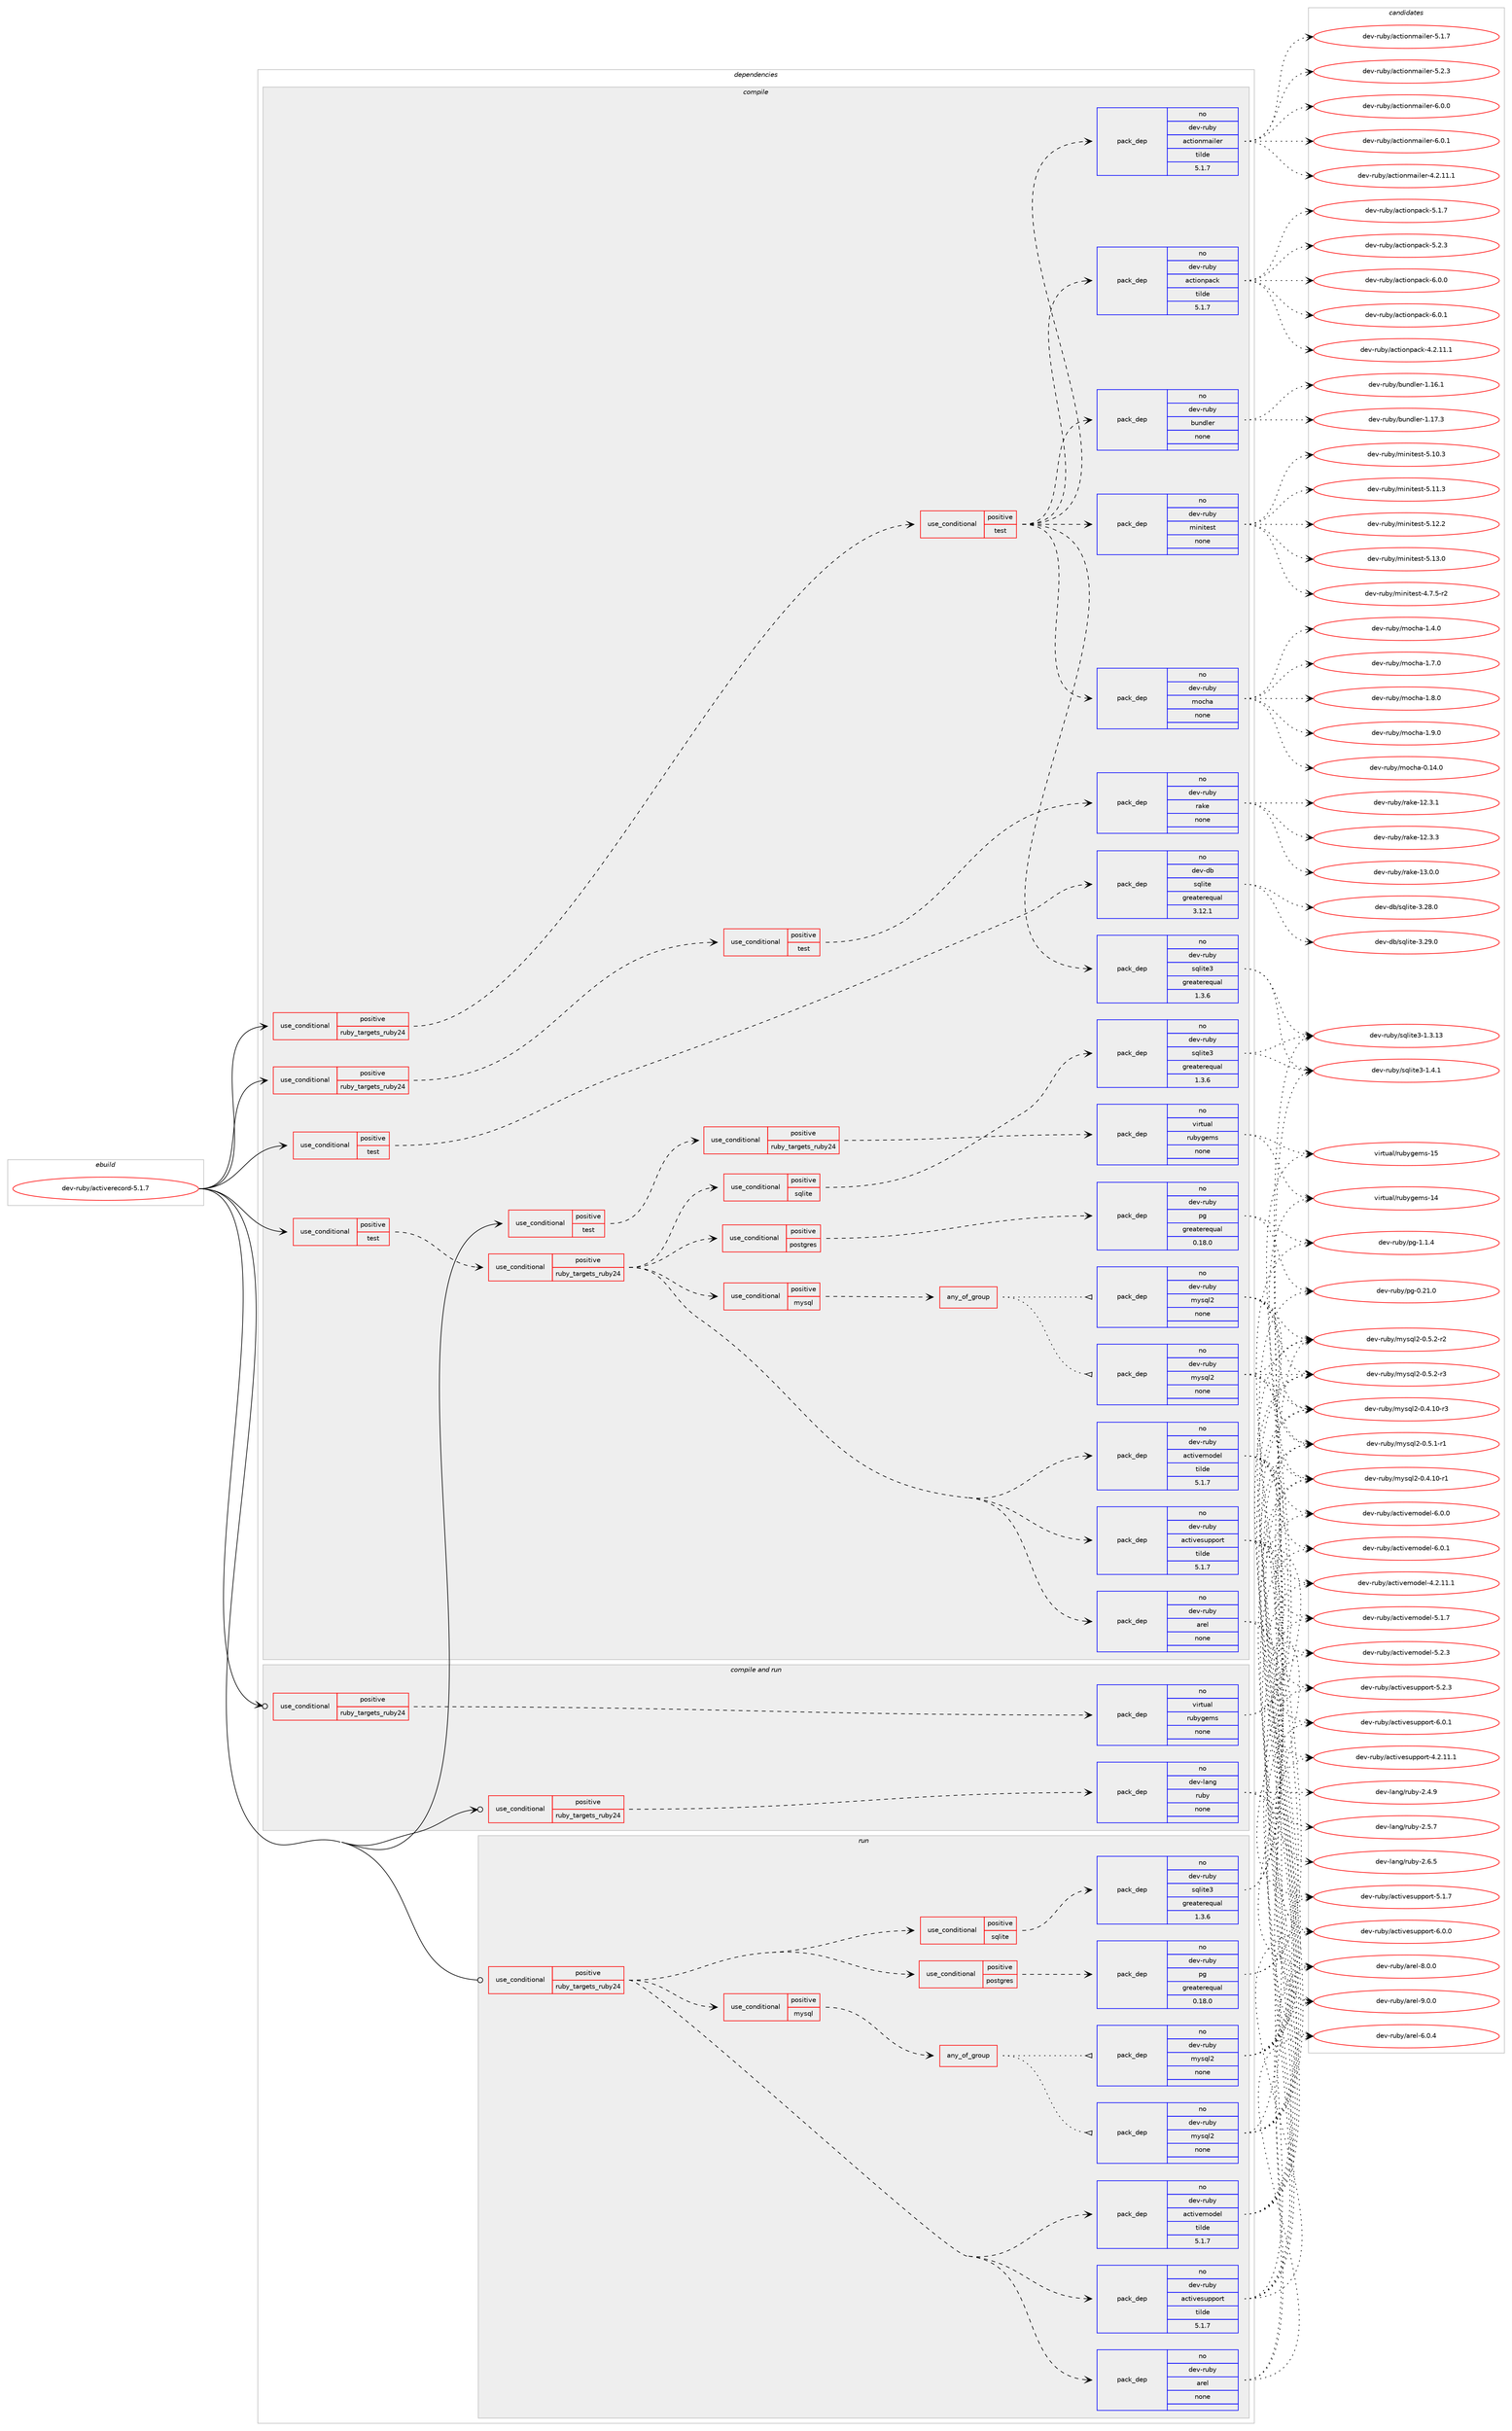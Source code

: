 digraph prolog {

# *************
# Graph options
# *************

newrank=true;
concentrate=true;
compound=true;
graph [rankdir=LR,fontname=Helvetica,fontsize=10,ranksep=1.5];#, ranksep=2.5, nodesep=0.2];
edge  [arrowhead=vee];
node  [fontname=Helvetica,fontsize=10];

# **********
# The ebuild
# **********

subgraph cluster_leftcol {
color=gray;
rank=same;
label=<<i>ebuild</i>>;
id [label="dev-ruby/activerecord-5.1.7", color=red, width=4, href="../dev-ruby/activerecord-5.1.7.svg"];
}

# ****************
# The dependencies
# ****************

subgraph cluster_midcol {
color=gray;
label=<<i>dependencies</i>>;
subgraph cluster_compile {
fillcolor="#eeeeee";
style=filled;
label=<<i>compile</i>>;
subgraph cond157322 {
dependency675249 [label=<<TABLE BORDER="0" CELLBORDER="1" CELLSPACING="0" CELLPADDING="4"><TR><TD ROWSPAN="3" CELLPADDING="10">use_conditional</TD></TR><TR><TD>positive</TD></TR><TR><TD>ruby_targets_ruby24</TD></TR></TABLE>>, shape=none, color=red];
subgraph cond157323 {
dependency675250 [label=<<TABLE BORDER="0" CELLBORDER="1" CELLSPACING="0" CELLPADDING="4"><TR><TD ROWSPAN="3" CELLPADDING="10">use_conditional</TD></TR><TR><TD>positive</TD></TR><TR><TD>test</TD></TR></TABLE>>, shape=none, color=red];
subgraph pack506007 {
dependency675251 [label=<<TABLE BORDER="0" CELLBORDER="1" CELLSPACING="0" CELLPADDING="4" WIDTH="220"><TR><TD ROWSPAN="6" CELLPADDING="30">pack_dep</TD></TR><TR><TD WIDTH="110">no</TD></TR><TR><TD>dev-ruby</TD></TR><TR><TD>bundler</TD></TR><TR><TD>none</TD></TR><TR><TD></TD></TR></TABLE>>, shape=none, color=blue];
}
dependency675250:e -> dependency675251:w [weight=20,style="dashed",arrowhead="vee"];
subgraph pack506008 {
dependency675252 [label=<<TABLE BORDER="0" CELLBORDER="1" CELLSPACING="0" CELLPADDING="4" WIDTH="220"><TR><TD ROWSPAN="6" CELLPADDING="30">pack_dep</TD></TR><TR><TD WIDTH="110">no</TD></TR><TR><TD>dev-ruby</TD></TR><TR><TD>actionpack</TD></TR><TR><TD>tilde</TD></TR><TR><TD>5.1.7</TD></TR></TABLE>>, shape=none, color=blue];
}
dependency675250:e -> dependency675252:w [weight=20,style="dashed",arrowhead="vee"];
subgraph pack506009 {
dependency675253 [label=<<TABLE BORDER="0" CELLBORDER="1" CELLSPACING="0" CELLPADDING="4" WIDTH="220"><TR><TD ROWSPAN="6" CELLPADDING="30">pack_dep</TD></TR><TR><TD WIDTH="110">no</TD></TR><TR><TD>dev-ruby</TD></TR><TR><TD>actionmailer</TD></TR><TR><TD>tilde</TD></TR><TR><TD>5.1.7</TD></TR></TABLE>>, shape=none, color=blue];
}
dependency675250:e -> dependency675253:w [weight=20,style="dashed",arrowhead="vee"];
subgraph pack506010 {
dependency675254 [label=<<TABLE BORDER="0" CELLBORDER="1" CELLSPACING="0" CELLPADDING="4" WIDTH="220"><TR><TD ROWSPAN="6" CELLPADDING="30">pack_dep</TD></TR><TR><TD WIDTH="110">no</TD></TR><TR><TD>dev-ruby</TD></TR><TR><TD>sqlite3</TD></TR><TR><TD>greaterequal</TD></TR><TR><TD>1.3.6</TD></TR></TABLE>>, shape=none, color=blue];
}
dependency675250:e -> dependency675254:w [weight=20,style="dashed",arrowhead="vee"];
subgraph pack506011 {
dependency675255 [label=<<TABLE BORDER="0" CELLBORDER="1" CELLSPACING="0" CELLPADDING="4" WIDTH="220"><TR><TD ROWSPAN="6" CELLPADDING="30">pack_dep</TD></TR><TR><TD WIDTH="110">no</TD></TR><TR><TD>dev-ruby</TD></TR><TR><TD>mocha</TD></TR><TR><TD>none</TD></TR><TR><TD></TD></TR></TABLE>>, shape=none, color=blue];
}
dependency675250:e -> dependency675255:w [weight=20,style="dashed",arrowhead="vee"];
subgraph pack506012 {
dependency675256 [label=<<TABLE BORDER="0" CELLBORDER="1" CELLSPACING="0" CELLPADDING="4" WIDTH="220"><TR><TD ROWSPAN="6" CELLPADDING="30">pack_dep</TD></TR><TR><TD WIDTH="110">no</TD></TR><TR><TD>dev-ruby</TD></TR><TR><TD>minitest</TD></TR><TR><TD>none</TD></TR><TR><TD></TD></TR></TABLE>>, shape=none, color=blue];
}
dependency675250:e -> dependency675256:w [weight=20,style="dashed",arrowhead="vee"];
}
dependency675249:e -> dependency675250:w [weight=20,style="dashed",arrowhead="vee"];
}
id:e -> dependency675249:w [weight=20,style="solid",arrowhead="vee"];
subgraph cond157324 {
dependency675257 [label=<<TABLE BORDER="0" CELLBORDER="1" CELLSPACING="0" CELLPADDING="4"><TR><TD ROWSPAN="3" CELLPADDING="10">use_conditional</TD></TR><TR><TD>positive</TD></TR><TR><TD>ruby_targets_ruby24</TD></TR></TABLE>>, shape=none, color=red];
subgraph cond157325 {
dependency675258 [label=<<TABLE BORDER="0" CELLBORDER="1" CELLSPACING="0" CELLPADDING="4"><TR><TD ROWSPAN="3" CELLPADDING="10">use_conditional</TD></TR><TR><TD>positive</TD></TR><TR><TD>test</TD></TR></TABLE>>, shape=none, color=red];
subgraph pack506013 {
dependency675259 [label=<<TABLE BORDER="0" CELLBORDER="1" CELLSPACING="0" CELLPADDING="4" WIDTH="220"><TR><TD ROWSPAN="6" CELLPADDING="30">pack_dep</TD></TR><TR><TD WIDTH="110">no</TD></TR><TR><TD>dev-ruby</TD></TR><TR><TD>rake</TD></TR><TR><TD>none</TD></TR><TR><TD></TD></TR></TABLE>>, shape=none, color=blue];
}
dependency675258:e -> dependency675259:w [weight=20,style="dashed",arrowhead="vee"];
}
dependency675257:e -> dependency675258:w [weight=20,style="dashed",arrowhead="vee"];
}
id:e -> dependency675257:w [weight=20,style="solid",arrowhead="vee"];
subgraph cond157326 {
dependency675260 [label=<<TABLE BORDER="0" CELLBORDER="1" CELLSPACING="0" CELLPADDING="4"><TR><TD ROWSPAN="3" CELLPADDING="10">use_conditional</TD></TR><TR><TD>positive</TD></TR><TR><TD>test</TD></TR></TABLE>>, shape=none, color=red];
subgraph cond157327 {
dependency675261 [label=<<TABLE BORDER="0" CELLBORDER="1" CELLSPACING="0" CELLPADDING="4"><TR><TD ROWSPAN="3" CELLPADDING="10">use_conditional</TD></TR><TR><TD>positive</TD></TR><TR><TD>ruby_targets_ruby24</TD></TR></TABLE>>, shape=none, color=red];
subgraph pack506014 {
dependency675262 [label=<<TABLE BORDER="0" CELLBORDER="1" CELLSPACING="0" CELLPADDING="4" WIDTH="220"><TR><TD ROWSPAN="6" CELLPADDING="30">pack_dep</TD></TR><TR><TD WIDTH="110">no</TD></TR><TR><TD>dev-ruby</TD></TR><TR><TD>activesupport</TD></TR><TR><TD>tilde</TD></TR><TR><TD>5.1.7</TD></TR></TABLE>>, shape=none, color=blue];
}
dependency675261:e -> dependency675262:w [weight=20,style="dashed",arrowhead="vee"];
subgraph pack506015 {
dependency675263 [label=<<TABLE BORDER="0" CELLBORDER="1" CELLSPACING="0" CELLPADDING="4" WIDTH="220"><TR><TD ROWSPAN="6" CELLPADDING="30">pack_dep</TD></TR><TR><TD WIDTH="110">no</TD></TR><TR><TD>dev-ruby</TD></TR><TR><TD>activemodel</TD></TR><TR><TD>tilde</TD></TR><TR><TD>5.1.7</TD></TR></TABLE>>, shape=none, color=blue];
}
dependency675261:e -> dependency675263:w [weight=20,style="dashed",arrowhead="vee"];
subgraph pack506016 {
dependency675264 [label=<<TABLE BORDER="0" CELLBORDER="1" CELLSPACING="0" CELLPADDING="4" WIDTH="220"><TR><TD ROWSPAN="6" CELLPADDING="30">pack_dep</TD></TR><TR><TD WIDTH="110">no</TD></TR><TR><TD>dev-ruby</TD></TR><TR><TD>arel</TD></TR><TR><TD>none</TD></TR><TR><TD></TD></TR></TABLE>>, shape=none, color=blue];
}
dependency675261:e -> dependency675264:w [weight=20,style="dashed",arrowhead="vee"];
subgraph cond157328 {
dependency675265 [label=<<TABLE BORDER="0" CELLBORDER="1" CELLSPACING="0" CELLPADDING="4"><TR><TD ROWSPAN="3" CELLPADDING="10">use_conditional</TD></TR><TR><TD>positive</TD></TR><TR><TD>sqlite</TD></TR></TABLE>>, shape=none, color=red];
subgraph pack506017 {
dependency675266 [label=<<TABLE BORDER="0" CELLBORDER="1" CELLSPACING="0" CELLPADDING="4" WIDTH="220"><TR><TD ROWSPAN="6" CELLPADDING="30">pack_dep</TD></TR><TR><TD WIDTH="110">no</TD></TR><TR><TD>dev-ruby</TD></TR><TR><TD>sqlite3</TD></TR><TR><TD>greaterequal</TD></TR><TR><TD>1.3.6</TD></TR></TABLE>>, shape=none, color=blue];
}
dependency675265:e -> dependency675266:w [weight=20,style="dashed",arrowhead="vee"];
}
dependency675261:e -> dependency675265:w [weight=20,style="dashed",arrowhead="vee"];
subgraph cond157329 {
dependency675267 [label=<<TABLE BORDER="0" CELLBORDER="1" CELLSPACING="0" CELLPADDING="4"><TR><TD ROWSPAN="3" CELLPADDING="10">use_conditional</TD></TR><TR><TD>positive</TD></TR><TR><TD>mysql</TD></TR></TABLE>>, shape=none, color=red];
subgraph any11542 {
dependency675268 [label=<<TABLE BORDER="0" CELLBORDER="1" CELLSPACING="0" CELLPADDING="4"><TR><TD CELLPADDING="10">any_of_group</TD></TR></TABLE>>, shape=none, color=red];subgraph pack506018 {
dependency675269 [label=<<TABLE BORDER="0" CELLBORDER="1" CELLSPACING="0" CELLPADDING="4" WIDTH="220"><TR><TD ROWSPAN="6" CELLPADDING="30">pack_dep</TD></TR><TR><TD WIDTH="110">no</TD></TR><TR><TD>dev-ruby</TD></TR><TR><TD>mysql2</TD></TR><TR><TD>none</TD></TR><TR><TD></TD></TR></TABLE>>, shape=none, color=blue];
}
dependency675268:e -> dependency675269:w [weight=20,style="dotted",arrowhead="oinv"];
subgraph pack506019 {
dependency675270 [label=<<TABLE BORDER="0" CELLBORDER="1" CELLSPACING="0" CELLPADDING="4" WIDTH="220"><TR><TD ROWSPAN="6" CELLPADDING="30">pack_dep</TD></TR><TR><TD WIDTH="110">no</TD></TR><TR><TD>dev-ruby</TD></TR><TR><TD>mysql2</TD></TR><TR><TD>none</TD></TR><TR><TD></TD></TR></TABLE>>, shape=none, color=blue];
}
dependency675268:e -> dependency675270:w [weight=20,style="dotted",arrowhead="oinv"];
}
dependency675267:e -> dependency675268:w [weight=20,style="dashed",arrowhead="vee"];
}
dependency675261:e -> dependency675267:w [weight=20,style="dashed",arrowhead="vee"];
subgraph cond157330 {
dependency675271 [label=<<TABLE BORDER="0" CELLBORDER="1" CELLSPACING="0" CELLPADDING="4"><TR><TD ROWSPAN="3" CELLPADDING="10">use_conditional</TD></TR><TR><TD>positive</TD></TR><TR><TD>postgres</TD></TR></TABLE>>, shape=none, color=red];
subgraph pack506020 {
dependency675272 [label=<<TABLE BORDER="0" CELLBORDER="1" CELLSPACING="0" CELLPADDING="4" WIDTH="220"><TR><TD ROWSPAN="6" CELLPADDING="30">pack_dep</TD></TR><TR><TD WIDTH="110">no</TD></TR><TR><TD>dev-ruby</TD></TR><TR><TD>pg</TD></TR><TR><TD>greaterequal</TD></TR><TR><TD>0.18.0</TD></TR></TABLE>>, shape=none, color=blue];
}
dependency675271:e -> dependency675272:w [weight=20,style="dashed",arrowhead="vee"];
}
dependency675261:e -> dependency675271:w [weight=20,style="dashed",arrowhead="vee"];
}
dependency675260:e -> dependency675261:w [weight=20,style="dashed",arrowhead="vee"];
}
id:e -> dependency675260:w [weight=20,style="solid",arrowhead="vee"];
subgraph cond157331 {
dependency675273 [label=<<TABLE BORDER="0" CELLBORDER="1" CELLSPACING="0" CELLPADDING="4"><TR><TD ROWSPAN="3" CELLPADDING="10">use_conditional</TD></TR><TR><TD>positive</TD></TR><TR><TD>test</TD></TR></TABLE>>, shape=none, color=red];
subgraph cond157332 {
dependency675274 [label=<<TABLE BORDER="0" CELLBORDER="1" CELLSPACING="0" CELLPADDING="4"><TR><TD ROWSPAN="3" CELLPADDING="10">use_conditional</TD></TR><TR><TD>positive</TD></TR><TR><TD>ruby_targets_ruby24</TD></TR></TABLE>>, shape=none, color=red];
subgraph pack506021 {
dependency675275 [label=<<TABLE BORDER="0" CELLBORDER="1" CELLSPACING="0" CELLPADDING="4" WIDTH="220"><TR><TD ROWSPAN="6" CELLPADDING="30">pack_dep</TD></TR><TR><TD WIDTH="110">no</TD></TR><TR><TD>virtual</TD></TR><TR><TD>rubygems</TD></TR><TR><TD>none</TD></TR><TR><TD></TD></TR></TABLE>>, shape=none, color=blue];
}
dependency675274:e -> dependency675275:w [weight=20,style="dashed",arrowhead="vee"];
}
dependency675273:e -> dependency675274:w [weight=20,style="dashed",arrowhead="vee"];
}
id:e -> dependency675273:w [weight=20,style="solid",arrowhead="vee"];
subgraph cond157333 {
dependency675276 [label=<<TABLE BORDER="0" CELLBORDER="1" CELLSPACING="0" CELLPADDING="4"><TR><TD ROWSPAN="3" CELLPADDING="10">use_conditional</TD></TR><TR><TD>positive</TD></TR><TR><TD>test</TD></TR></TABLE>>, shape=none, color=red];
subgraph pack506022 {
dependency675277 [label=<<TABLE BORDER="0" CELLBORDER="1" CELLSPACING="0" CELLPADDING="4" WIDTH="220"><TR><TD ROWSPAN="6" CELLPADDING="30">pack_dep</TD></TR><TR><TD WIDTH="110">no</TD></TR><TR><TD>dev-db</TD></TR><TR><TD>sqlite</TD></TR><TR><TD>greaterequal</TD></TR><TR><TD>3.12.1</TD></TR></TABLE>>, shape=none, color=blue];
}
dependency675276:e -> dependency675277:w [weight=20,style="dashed",arrowhead="vee"];
}
id:e -> dependency675276:w [weight=20,style="solid",arrowhead="vee"];
}
subgraph cluster_compileandrun {
fillcolor="#eeeeee";
style=filled;
label=<<i>compile and run</i>>;
subgraph cond157334 {
dependency675278 [label=<<TABLE BORDER="0" CELLBORDER="1" CELLSPACING="0" CELLPADDING="4"><TR><TD ROWSPAN="3" CELLPADDING="10">use_conditional</TD></TR><TR><TD>positive</TD></TR><TR><TD>ruby_targets_ruby24</TD></TR></TABLE>>, shape=none, color=red];
subgraph pack506023 {
dependency675279 [label=<<TABLE BORDER="0" CELLBORDER="1" CELLSPACING="0" CELLPADDING="4" WIDTH="220"><TR><TD ROWSPAN="6" CELLPADDING="30">pack_dep</TD></TR><TR><TD WIDTH="110">no</TD></TR><TR><TD>dev-lang</TD></TR><TR><TD>ruby</TD></TR><TR><TD>none</TD></TR><TR><TD></TD></TR></TABLE>>, shape=none, color=blue];
}
dependency675278:e -> dependency675279:w [weight=20,style="dashed",arrowhead="vee"];
}
id:e -> dependency675278:w [weight=20,style="solid",arrowhead="odotvee"];
subgraph cond157335 {
dependency675280 [label=<<TABLE BORDER="0" CELLBORDER="1" CELLSPACING="0" CELLPADDING="4"><TR><TD ROWSPAN="3" CELLPADDING="10">use_conditional</TD></TR><TR><TD>positive</TD></TR><TR><TD>ruby_targets_ruby24</TD></TR></TABLE>>, shape=none, color=red];
subgraph pack506024 {
dependency675281 [label=<<TABLE BORDER="0" CELLBORDER="1" CELLSPACING="0" CELLPADDING="4" WIDTH="220"><TR><TD ROWSPAN="6" CELLPADDING="30">pack_dep</TD></TR><TR><TD WIDTH="110">no</TD></TR><TR><TD>virtual</TD></TR><TR><TD>rubygems</TD></TR><TR><TD>none</TD></TR><TR><TD></TD></TR></TABLE>>, shape=none, color=blue];
}
dependency675280:e -> dependency675281:w [weight=20,style="dashed",arrowhead="vee"];
}
id:e -> dependency675280:w [weight=20,style="solid",arrowhead="odotvee"];
}
subgraph cluster_run {
fillcolor="#eeeeee";
style=filled;
label=<<i>run</i>>;
subgraph cond157336 {
dependency675282 [label=<<TABLE BORDER="0" CELLBORDER="1" CELLSPACING="0" CELLPADDING="4"><TR><TD ROWSPAN="3" CELLPADDING="10">use_conditional</TD></TR><TR><TD>positive</TD></TR><TR><TD>ruby_targets_ruby24</TD></TR></TABLE>>, shape=none, color=red];
subgraph pack506025 {
dependency675283 [label=<<TABLE BORDER="0" CELLBORDER="1" CELLSPACING="0" CELLPADDING="4" WIDTH="220"><TR><TD ROWSPAN="6" CELLPADDING="30">pack_dep</TD></TR><TR><TD WIDTH="110">no</TD></TR><TR><TD>dev-ruby</TD></TR><TR><TD>activesupport</TD></TR><TR><TD>tilde</TD></TR><TR><TD>5.1.7</TD></TR></TABLE>>, shape=none, color=blue];
}
dependency675282:e -> dependency675283:w [weight=20,style="dashed",arrowhead="vee"];
subgraph pack506026 {
dependency675284 [label=<<TABLE BORDER="0" CELLBORDER="1" CELLSPACING="0" CELLPADDING="4" WIDTH="220"><TR><TD ROWSPAN="6" CELLPADDING="30">pack_dep</TD></TR><TR><TD WIDTH="110">no</TD></TR><TR><TD>dev-ruby</TD></TR><TR><TD>activemodel</TD></TR><TR><TD>tilde</TD></TR><TR><TD>5.1.7</TD></TR></TABLE>>, shape=none, color=blue];
}
dependency675282:e -> dependency675284:w [weight=20,style="dashed",arrowhead="vee"];
subgraph pack506027 {
dependency675285 [label=<<TABLE BORDER="0" CELLBORDER="1" CELLSPACING="0" CELLPADDING="4" WIDTH="220"><TR><TD ROWSPAN="6" CELLPADDING="30">pack_dep</TD></TR><TR><TD WIDTH="110">no</TD></TR><TR><TD>dev-ruby</TD></TR><TR><TD>arel</TD></TR><TR><TD>none</TD></TR><TR><TD></TD></TR></TABLE>>, shape=none, color=blue];
}
dependency675282:e -> dependency675285:w [weight=20,style="dashed",arrowhead="vee"];
subgraph cond157337 {
dependency675286 [label=<<TABLE BORDER="0" CELLBORDER="1" CELLSPACING="0" CELLPADDING="4"><TR><TD ROWSPAN="3" CELLPADDING="10">use_conditional</TD></TR><TR><TD>positive</TD></TR><TR><TD>sqlite</TD></TR></TABLE>>, shape=none, color=red];
subgraph pack506028 {
dependency675287 [label=<<TABLE BORDER="0" CELLBORDER="1" CELLSPACING="0" CELLPADDING="4" WIDTH="220"><TR><TD ROWSPAN="6" CELLPADDING="30">pack_dep</TD></TR><TR><TD WIDTH="110">no</TD></TR><TR><TD>dev-ruby</TD></TR><TR><TD>sqlite3</TD></TR><TR><TD>greaterequal</TD></TR><TR><TD>1.3.6</TD></TR></TABLE>>, shape=none, color=blue];
}
dependency675286:e -> dependency675287:w [weight=20,style="dashed",arrowhead="vee"];
}
dependency675282:e -> dependency675286:w [weight=20,style="dashed",arrowhead="vee"];
subgraph cond157338 {
dependency675288 [label=<<TABLE BORDER="0" CELLBORDER="1" CELLSPACING="0" CELLPADDING="4"><TR><TD ROWSPAN="3" CELLPADDING="10">use_conditional</TD></TR><TR><TD>positive</TD></TR><TR><TD>mysql</TD></TR></TABLE>>, shape=none, color=red];
subgraph any11543 {
dependency675289 [label=<<TABLE BORDER="0" CELLBORDER="1" CELLSPACING="0" CELLPADDING="4"><TR><TD CELLPADDING="10">any_of_group</TD></TR></TABLE>>, shape=none, color=red];subgraph pack506029 {
dependency675290 [label=<<TABLE BORDER="0" CELLBORDER="1" CELLSPACING="0" CELLPADDING="4" WIDTH="220"><TR><TD ROWSPAN="6" CELLPADDING="30">pack_dep</TD></TR><TR><TD WIDTH="110">no</TD></TR><TR><TD>dev-ruby</TD></TR><TR><TD>mysql2</TD></TR><TR><TD>none</TD></TR><TR><TD></TD></TR></TABLE>>, shape=none, color=blue];
}
dependency675289:e -> dependency675290:w [weight=20,style="dotted",arrowhead="oinv"];
subgraph pack506030 {
dependency675291 [label=<<TABLE BORDER="0" CELLBORDER="1" CELLSPACING="0" CELLPADDING="4" WIDTH="220"><TR><TD ROWSPAN="6" CELLPADDING="30">pack_dep</TD></TR><TR><TD WIDTH="110">no</TD></TR><TR><TD>dev-ruby</TD></TR><TR><TD>mysql2</TD></TR><TR><TD>none</TD></TR><TR><TD></TD></TR></TABLE>>, shape=none, color=blue];
}
dependency675289:e -> dependency675291:w [weight=20,style="dotted",arrowhead="oinv"];
}
dependency675288:e -> dependency675289:w [weight=20,style="dashed",arrowhead="vee"];
}
dependency675282:e -> dependency675288:w [weight=20,style="dashed",arrowhead="vee"];
subgraph cond157339 {
dependency675292 [label=<<TABLE BORDER="0" CELLBORDER="1" CELLSPACING="0" CELLPADDING="4"><TR><TD ROWSPAN="3" CELLPADDING="10">use_conditional</TD></TR><TR><TD>positive</TD></TR><TR><TD>postgres</TD></TR></TABLE>>, shape=none, color=red];
subgraph pack506031 {
dependency675293 [label=<<TABLE BORDER="0" CELLBORDER="1" CELLSPACING="0" CELLPADDING="4" WIDTH="220"><TR><TD ROWSPAN="6" CELLPADDING="30">pack_dep</TD></TR><TR><TD WIDTH="110">no</TD></TR><TR><TD>dev-ruby</TD></TR><TR><TD>pg</TD></TR><TR><TD>greaterequal</TD></TR><TR><TD>0.18.0</TD></TR></TABLE>>, shape=none, color=blue];
}
dependency675292:e -> dependency675293:w [weight=20,style="dashed",arrowhead="vee"];
}
dependency675282:e -> dependency675292:w [weight=20,style="dashed",arrowhead="vee"];
}
id:e -> dependency675282:w [weight=20,style="solid",arrowhead="odot"];
}
}

# **************
# The candidates
# **************

subgraph cluster_choices {
rank=same;
color=gray;
label=<<i>candidates</i>>;

subgraph choice506007 {
color=black;
nodesep=1;
choice1001011184511411798121479811711010010810111445494649544649 [label="dev-ruby/bundler-1.16.1", color=red, width=4,href="../dev-ruby/bundler-1.16.1.svg"];
choice1001011184511411798121479811711010010810111445494649554651 [label="dev-ruby/bundler-1.17.3", color=red, width=4,href="../dev-ruby/bundler-1.17.3.svg"];
dependency675251:e -> choice1001011184511411798121479811711010010810111445494649544649:w [style=dotted,weight="100"];
dependency675251:e -> choice1001011184511411798121479811711010010810111445494649554651:w [style=dotted,weight="100"];
}
subgraph choice506008 {
color=black;
nodesep=1;
choice10010111845114117981214797991161051111101129799107455246504649494649 [label="dev-ruby/actionpack-4.2.11.1", color=red, width=4,href="../dev-ruby/actionpack-4.2.11.1.svg"];
choice10010111845114117981214797991161051111101129799107455346494655 [label="dev-ruby/actionpack-5.1.7", color=red, width=4,href="../dev-ruby/actionpack-5.1.7.svg"];
choice10010111845114117981214797991161051111101129799107455346504651 [label="dev-ruby/actionpack-5.2.3", color=red, width=4,href="../dev-ruby/actionpack-5.2.3.svg"];
choice10010111845114117981214797991161051111101129799107455446484648 [label="dev-ruby/actionpack-6.0.0", color=red, width=4,href="../dev-ruby/actionpack-6.0.0.svg"];
choice10010111845114117981214797991161051111101129799107455446484649 [label="dev-ruby/actionpack-6.0.1", color=red, width=4,href="../dev-ruby/actionpack-6.0.1.svg"];
dependency675252:e -> choice10010111845114117981214797991161051111101129799107455246504649494649:w [style=dotted,weight="100"];
dependency675252:e -> choice10010111845114117981214797991161051111101129799107455346494655:w [style=dotted,weight="100"];
dependency675252:e -> choice10010111845114117981214797991161051111101129799107455346504651:w [style=dotted,weight="100"];
dependency675252:e -> choice10010111845114117981214797991161051111101129799107455446484648:w [style=dotted,weight="100"];
dependency675252:e -> choice10010111845114117981214797991161051111101129799107455446484649:w [style=dotted,weight="100"];
}
subgraph choice506009 {
color=black;
nodesep=1;
choice100101118451141179812147979911610511111010997105108101114455246504649494649 [label="dev-ruby/actionmailer-4.2.11.1", color=red, width=4,href="../dev-ruby/actionmailer-4.2.11.1.svg"];
choice100101118451141179812147979911610511111010997105108101114455346494655 [label="dev-ruby/actionmailer-5.1.7", color=red, width=4,href="../dev-ruby/actionmailer-5.1.7.svg"];
choice100101118451141179812147979911610511111010997105108101114455346504651 [label="dev-ruby/actionmailer-5.2.3", color=red, width=4,href="../dev-ruby/actionmailer-5.2.3.svg"];
choice100101118451141179812147979911610511111010997105108101114455446484648 [label="dev-ruby/actionmailer-6.0.0", color=red, width=4,href="../dev-ruby/actionmailer-6.0.0.svg"];
choice100101118451141179812147979911610511111010997105108101114455446484649 [label="dev-ruby/actionmailer-6.0.1", color=red, width=4,href="../dev-ruby/actionmailer-6.0.1.svg"];
dependency675253:e -> choice100101118451141179812147979911610511111010997105108101114455246504649494649:w [style=dotted,weight="100"];
dependency675253:e -> choice100101118451141179812147979911610511111010997105108101114455346494655:w [style=dotted,weight="100"];
dependency675253:e -> choice100101118451141179812147979911610511111010997105108101114455346504651:w [style=dotted,weight="100"];
dependency675253:e -> choice100101118451141179812147979911610511111010997105108101114455446484648:w [style=dotted,weight="100"];
dependency675253:e -> choice100101118451141179812147979911610511111010997105108101114455446484649:w [style=dotted,weight="100"];
}
subgraph choice506010 {
color=black;
nodesep=1;
choice1001011184511411798121471151131081051161015145494651464951 [label="dev-ruby/sqlite3-1.3.13", color=red, width=4,href="../dev-ruby/sqlite3-1.3.13.svg"];
choice10010111845114117981214711511310810511610151454946524649 [label="dev-ruby/sqlite3-1.4.1", color=red, width=4,href="../dev-ruby/sqlite3-1.4.1.svg"];
dependency675254:e -> choice1001011184511411798121471151131081051161015145494651464951:w [style=dotted,weight="100"];
dependency675254:e -> choice10010111845114117981214711511310810511610151454946524649:w [style=dotted,weight="100"];
}
subgraph choice506011 {
color=black;
nodesep=1;
choice100101118451141179812147109111991049745484649524648 [label="dev-ruby/mocha-0.14.0", color=red, width=4,href="../dev-ruby/mocha-0.14.0.svg"];
choice1001011184511411798121471091119910497454946524648 [label="dev-ruby/mocha-1.4.0", color=red, width=4,href="../dev-ruby/mocha-1.4.0.svg"];
choice1001011184511411798121471091119910497454946554648 [label="dev-ruby/mocha-1.7.0", color=red, width=4,href="../dev-ruby/mocha-1.7.0.svg"];
choice1001011184511411798121471091119910497454946564648 [label="dev-ruby/mocha-1.8.0", color=red, width=4,href="../dev-ruby/mocha-1.8.0.svg"];
choice1001011184511411798121471091119910497454946574648 [label="dev-ruby/mocha-1.9.0", color=red, width=4,href="../dev-ruby/mocha-1.9.0.svg"];
dependency675255:e -> choice100101118451141179812147109111991049745484649524648:w [style=dotted,weight="100"];
dependency675255:e -> choice1001011184511411798121471091119910497454946524648:w [style=dotted,weight="100"];
dependency675255:e -> choice1001011184511411798121471091119910497454946554648:w [style=dotted,weight="100"];
dependency675255:e -> choice1001011184511411798121471091119910497454946564648:w [style=dotted,weight="100"];
dependency675255:e -> choice1001011184511411798121471091119910497454946574648:w [style=dotted,weight="100"];
}
subgraph choice506012 {
color=black;
nodesep=1;
choice1001011184511411798121471091051101051161011151164552465546534511450 [label="dev-ruby/minitest-4.7.5-r2", color=red, width=4,href="../dev-ruby/minitest-4.7.5-r2.svg"];
choice10010111845114117981214710910511010511610111511645534649484651 [label="dev-ruby/minitest-5.10.3", color=red, width=4,href="../dev-ruby/minitest-5.10.3.svg"];
choice10010111845114117981214710910511010511610111511645534649494651 [label="dev-ruby/minitest-5.11.3", color=red, width=4,href="../dev-ruby/minitest-5.11.3.svg"];
choice10010111845114117981214710910511010511610111511645534649504650 [label="dev-ruby/minitest-5.12.2", color=red, width=4,href="../dev-ruby/minitest-5.12.2.svg"];
choice10010111845114117981214710910511010511610111511645534649514648 [label="dev-ruby/minitest-5.13.0", color=red, width=4,href="../dev-ruby/minitest-5.13.0.svg"];
dependency675256:e -> choice1001011184511411798121471091051101051161011151164552465546534511450:w [style=dotted,weight="100"];
dependency675256:e -> choice10010111845114117981214710910511010511610111511645534649484651:w [style=dotted,weight="100"];
dependency675256:e -> choice10010111845114117981214710910511010511610111511645534649494651:w [style=dotted,weight="100"];
dependency675256:e -> choice10010111845114117981214710910511010511610111511645534649504650:w [style=dotted,weight="100"];
dependency675256:e -> choice10010111845114117981214710910511010511610111511645534649514648:w [style=dotted,weight="100"];
}
subgraph choice506013 {
color=black;
nodesep=1;
choice1001011184511411798121471149710710145495046514649 [label="dev-ruby/rake-12.3.1", color=red, width=4,href="../dev-ruby/rake-12.3.1.svg"];
choice1001011184511411798121471149710710145495046514651 [label="dev-ruby/rake-12.3.3", color=red, width=4,href="../dev-ruby/rake-12.3.3.svg"];
choice1001011184511411798121471149710710145495146484648 [label="dev-ruby/rake-13.0.0", color=red, width=4,href="../dev-ruby/rake-13.0.0.svg"];
dependency675259:e -> choice1001011184511411798121471149710710145495046514649:w [style=dotted,weight="100"];
dependency675259:e -> choice1001011184511411798121471149710710145495046514651:w [style=dotted,weight="100"];
dependency675259:e -> choice1001011184511411798121471149710710145495146484648:w [style=dotted,weight="100"];
}
subgraph choice506014 {
color=black;
nodesep=1;
choice1001011184511411798121479799116105118101115117112112111114116455246504649494649 [label="dev-ruby/activesupport-4.2.11.1", color=red, width=4,href="../dev-ruby/activesupport-4.2.11.1.svg"];
choice1001011184511411798121479799116105118101115117112112111114116455346494655 [label="dev-ruby/activesupport-5.1.7", color=red, width=4,href="../dev-ruby/activesupport-5.1.7.svg"];
choice1001011184511411798121479799116105118101115117112112111114116455346504651 [label="dev-ruby/activesupport-5.2.3", color=red, width=4,href="../dev-ruby/activesupport-5.2.3.svg"];
choice1001011184511411798121479799116105118101115117112112111114116455446484648 [label="dev-ruby/activesupport-6.0.0", color=red, width=4,href="../dev-ruby/activesupport-6.0.0.svg"];
choice1001011184511411798121479799116105118101115117112112111114116455446484649 [label="dev-ruby/activesupport-6.0.1", color=red, width=4,href="../dev-ruby/activesupport-6.0.1.svg"];
dependency675262:e -> choice1001011184511411798121479799116105118101115117112112111114116455246504649494649:w [style=dotted,weight="100"];
dependency675262:e -> choice1001011184511411798121479799116105118101115117112112111114116455346494655:w [style=dotted,weight="100"];
dependency675262:e -> choice1001011184511411798121479799116105118101115117112112111114116455346504651:w [style=dotted,weight="100"];
dependency675262:e -> choice1001011184511411798121479799116105118101115117112112111114116455446484648:w [style=dotted,weight="100"];
dependency675262:e -> choice1001011184511411798121479799116105118101115117112112111114116455446484649:w [style=dotted,weight="100"];
}
subgraph choice506015 {
color=black;
nodesep=1;
choice1001011184511411798121479799116105118101109111100101108455246504649494649 [label="dev-ruby/activemodel-4.2.11.1", color=red, width=4,href="../dev-ruby/activemodel-4.2.11.1.svg"];
choice1001011184511411798121479799116105118101109111100101108455346494655 [label="dev-ruby/activemodel-5.1.7", color=red, width=4,href="../dev-ruby/activemodel-5.1.7.svg"];
choice1001011184511411798121479799116105118101109111100101108455346504651 [label="dev-ruby/activemodel-5.2.3", color=red, width=4,href="../dev-ruby/activemodel-5.2.3.svg"];
choice1001011184511411798121479799116105118101109111100101108455446484648 [label="dev-ruby/activemodel-6.0.0", color=red, width=4,href="../dev-ruby/activemodel-6.0.0.svg"];
choice1001011184511411798121479799116105118101109111100101108455446484649 [label="dev-ruby/activemodel-6.0.1", color=red, width=4,href="../dev-ruby/activemodel-6.0.1.svg"];
dependency675263:e -> choice1001011184511411798121479799116105118101109111100101108455246504649494649:w [style=dotted,weight="100"];
dependency675263:e -> choice1001011184511411798121479799116105118101109111100101108455346494655:w [style=dotted,weight="100"];
dependency675263:e -> choice1001011184511411798121479799116105118101109111100101108455346504651:w [style=dotted,weight="100"];
dependency675263:e -> choice1001011184511411798121479799116105118101109111100101108455446484648:w [style=dotted,weight="100"];
dependency675263:e -> choice1001011184511411798121479799116105118101109111100101108455446484649:w [style=dotted,weight="100"];
}
subgraph choice506016 {
color=black;
nodesep=1;
choice10010111845114117981214797114101108455446484652 [label="dev-ruby/arel-6.0.4", color=red, width=4,href="../dev-ruby/arel-6.0.4.svg"];
choice10010111845114117981214797114101108455646484648 [label="dev-ruby/arel-8.0.0", color=red, width=4,href="../dev-ruby/arel-8.0.0.svg"];
choice10010111845114117981214797114101108455746484648 [label="dev-ruby/arel-9.0.0", color=red, width=4,href="../dev-ruby/arel-9.0.0.svg"];
dependency675264:e -> choice10010111845114117981214797114101108455446484652:w [style=dotted,weight="100"];
dependency675264:e -> choice10010111845114117981214797114101108455646484648:w [style=dotted,weight="100"];
dependency675264:e -> choice10010111845114117981214797114101108455746484648:w [style=dotted,weight="100"];
}
subgraph choice506017 {
color=black;
nodesep=1;
choice1001011184511411798121471151131081051161015145494651464951 [label="dev-ruby/sqlite3-1.3.13", color=red, width=4,href="../dev-ruby/sqlite3-1.3.13.svg"];
choice10010111845114117981214711511310810511610151454946524649 [label="dev-ruby/sqlite3-1.4.1", color=red, width=4,href="../dev-ruby/sqlite3-1.4.1.svg"];
dependency675266:e -> choice1001011184511411798121471151131081051161015145494651464951:w [style=dotted,weight="100"];
dependency675266:e -> choice10010111845114117981214711511310810511610151454946524649:w [style=dotted,weight="100"];
}
subgraph choice506018 {
color=black;
nodesep=1;
choice10010111845114117981214710912111511310850454846524649484511449 [label="dev-ruby/mysql2-0.4.10-r1", color=red, width=4,href="../dev-ruby/mysql2-0.4.10-r1.svg"];
choice10010111845114117981214710912111511310850454846524649484511451 [label="dev-ruby/mysql2-0.4.10-r3", color=red, width=4,href="../dev-ruby/mysql2-0.4.10-r3.svg"];
choice100101118451141179812147109121115113108504548465346494511449 [label="dev-ruby/mysql2-0.5.1-r1", color=red, width=4,href="../dev-ruby/mysql2-0.5.1-r1.svg"];
choice100101118451141179812147109121115113108504548465346504511450 [label="dev-ruby/mysql2-0.5.2-r2", color=red, width=4,href="../dev-ruby/mysql2-0.5.2-r2.svg"];
choice100101118451141179812147109121115113108504548465346504511451 [label="dev-ruby/mysql2-0.5.2-r3", color=red, width=4,href="../dev-ruby/mysql2-0.5.2-r3.svg"];
dependency675269:e -> choice10010111845114117981214710912111511310850454846524649484511449:w [style=dotted,weight="100"];
dependency675269:e -> choice10010111845114117981214710912111511310850454846524649484511451:w [style=dotted,weight="100"];
dependency675269:e -> choice100101118451141179812147109121115113108504548465346494511449:w [style=dotted,weight="100"];
dependency675269:e -> choice100101118451141179812147109121115113108504548465346504511450:w [style=dotted,weight="100"];
dependency675269:e -> choice100101118451141179812147109121115113108504548465346504511451:w [style=dotted,weight="100"];
}
subgraph choice506019 {
color=black;
nodesep=1;
choice10010111845114117981214710912111511310850454846524649484511449 [label="dev-ruby/mysql2-0.4.10-r1", color=red, width=4,href="../dev-ruby/mysql2-0.4.10-r1.svg"];
choice10010111845114117981214710912111511310850454846524649484511451 [label="dev-ruby/mysql2-0.4.10-r3", color=red, width=4,href="../dev-ruby/mysql2-0.4.10-r3.svg"];
choice100101118451141179812147109121115113108504548465346494511449 [label="dev-ruby/mysql2-0.5.1-r1", color=red, width=4,href="../dev-ruby/mysql2-0.5.1-r1.svg"];
choice100101118451141179812147109121115113108504548465346504511450 [label="dev-ruby/mysql2-0.5.2-r2", color=red, width=4,href="../dev-ruby/mysql2-0.5.2-r2.svg"];
choice100101118451141179812147109121115113108504548465346504511451 [label="dev-ruby/mysql2-0.5.2-r3", color=red, width=4,href="../dev-ruby/mysql2-0.5.2-r3.svg"];
dependency675270:e -> choice10010111845114117981214710912111511310850454846524649484511449:w [style=dotted,weight="100"];
dependency675270:e -> choice10010111845114117981214710912111511310850454846524649484511451:w [style=dotted,weight="100"];
dependency675270:e -> choice100101118451141179812147109121115113108504548465346494511449:w [style=dotted,weight="100"];
dependency675270:e -> choice100101118451141179812147109121115113108504548465346504511450:w [style=dotted,weight="100"];
dependency675270:e -> choice100101118451141179812147109121115113108504548465346504511451:w [style=dotted,weight="100"];
}
subgraph choice506020 {
color=black;
nodesep=1;
choice10010111845114117981214711210345484650494648 [label="dev-ruby/pg-0.21.0", color=red, width=4,href="../dev-ruby/pg-0.21.0.svg"];
choice100101118451141179812147112103454946494652 [label="dev-ruby/pg-1.1.4", color=red, width=4,href="../dev-ruby/pg-1.1.4.svg"];
dependency675272:e -> choice10010111845114117981214711210345484650494648:w [style=dotted,weight="100"];
dependency675272:e -> choice100101118451141179812147112103454946494652:w [style=dotted,weight="100"];
}
subgraph choice506021 {
color=black;
nodesep=1;
choice118105114116117971084711411798121103101109115454952 [label="virtual/rubygems-14", color=red, width=4,href="../virtual/rubygems-14.svg"];
choice118105114116117971084711411798121103101109115454953 [label="virtual/rubygems-15", color=red, width=4,href="../virtual/rubygems-15.svg"];
dependency675275:e -> choice118105114116117971084711411798121103101109115454952:w [style=dotted,weight="100"];
dependency675275:e -> choice118105114116117971084711411798121103101109115454953:w [style=dotted,weight="100"];
}
subgraph choice506022 {
color=black;
nodesep=1;
choice10010111845100984711511310810511610145514650564648 [label="dev-db/sqlite-3.28.0", color=red, width=4,href="../dev-db/sqlite-3.28.0.svg"];
choice10010111845100984711511310810511610145514650574648 [label="dev-db/sqlite-3.29.0", color=red, width=4,href="../dev-db/sqlite-3.29.0.svg"];
dependency675277:e -> choice10010111845100984711511310810511610145514650564648:w [style=dotted,weight="100"];
dependency675277:e -> choice10010111845100984711511310810511610145514650574648:w [style=dotted,weight="100"];
}
subgraph choice506023 {
color=black;
nodesep=1;
choice10010111845108971101034711411798121455046524657 [label="dev-lang/ruby-2.4.9", color=red, width=4,href="../dev-lang/ruby-2.4.9.svg"];
choice10010111845108971101034711411798121455046534655 [label="dev-lang/ruby-2.5.7", color=red, width=4,href="../dev-lang/ruby-2.5.7.svg"];
choice10010111845108971101034711411798121455046544653 [label="dev-lang/ruby-2.6.5", color=red, width=4,href="../dev-lang/ruby-2.6.5.svg"];
dependency675279:e -> choice10010111845108971101034711411798121455046524657:w [style=dotted,weight="100"];
dependency675279:e -> choice10010111845108971101034711411798121455046534655:w [style=dotted,weight="100"];
dependency675279:e -> choice10010111845108971101034711411798121455046544653:w [style=dotted,weight="100"];
}
subgraph choice506024 {
color=black;
nodesep=1;
choice118105114116117971084711411798121103101109115454952 [label="virtual/rubygems-14", color=red, width=4,href="../virtual/rubygems-14.svg"];
choice118105114116117971084711411798121103101109115454953 [label="virtual/rubygems-15", color=red, width=4,href="../virtual/rubygems-15.svg"];
dependency675281:e -> choice118105114116117971084711411798121103101109115454952:w [style=dotted,weight="100"];
dependency675281:e -> choice118105114116117971084711411798121103101109115454953:w [style=dotted,weight="100"];
}
subgraph choice506025 {
color=black;
nodesep=1;
choice1001011184511411798121479799116105118101115117112112111114116455246504649494649 [label="dev-ruby/activesupport-4.2.11.1", color=red, width=4,href="../dev-ruby/activesupport-4.2.11.1.svg"];
choice1001011184511411798121479799116105118101115117112112111114116455346494655 [label="dev-ruby/activesupport-5.1.7", color=red, width=4,href="../dev-ruby/activesupport-5.1.7.svg"];
choice1001011184511411798121479799116105118101115117112112111114116455346504651 [label="dev-ruby/activesupport-5.2.3", color=red, width=4,href="../dev-ruby/activesupport-5.2.3.svg"];
choice1001011184511411798121479799116105118101115117112112111114116455446484648 [label="dev-ruby/activesupport-6.0.0", color=red, width=4,href="../dev-ruby/activesupport-6.0.0.svg"];
choice1001011184511411798121479799116105118101115117112112111114116455446484649 [label="dev-ruby/activesupport-6.0.1", color=red, width=4,href="../dev-ruby/activesupport-6.0.1.svg"];
dependency675283:e -> choice1001011184511411798121479799116105118101115117112112111114116455246504649494649:w [style=dotted,weight="100"];
dependency675283:e -> choice1001011184511411798121479799116105118101115117112112111114116455346494655:w [style=dotted,weight="100"];
dependency675283:e -> choice1001011184511411798121479799116105118101115117112112111114116455346504651:w [style=dotted,weight="100"];
dependency675283:e -> choice1001011184511411798121479799116105118101115117112112111114116455446484648:w [style=dotted,weight="100"];
dependency675283:e -> choice1001011184511411798121479799116105118101115117112112111114116455446484649:w [style=dotted,weight="100"];
}
subgraph choice506026 {
color=black;
nodesep=1;
choice1001011184511411798121479799116105118101109111100101108455246504649494649 [label="dev-ruby/activemodel-4.2.11.1", color=red, width=4,href="../dev-ruby/activemodel-4.2.11.1.svg"];
choice1001011184511411798121479799116105118101109111100101108455346494655 [label="dev-ruby/activemodel-5.1.7", color=red, width=4,href="../dev-ruby/activemodel-5.1.7.svg"];
choice1001011184511411798121479799116105118101109111100101108455346504651 [label="dev-ruby/activemodel-5.2.3", color=red, width=4,href="../dev-ruby/activemodel-5.2.3.svg"];
choice1001011184511411798121479799116105118101109111100101108455446484648 [label="dev-ruby/activemodel-6.0.0", color=red, width=4,href="../dev-ruby/activemodel-6.0.0.svg"];
choice1001011184511411798121479799116105118101109111100101108455446484649 [label="dev-ruby/activemodel-6.0.1", color=red, width=4,href="../dev-ruby/activemodel-6.0.1.svg"];
dependency675284:e -> choice1001011184511411798121479799116105118101109111100101108455246504649494649:w [style=dotted,weight="100"];
dependency675284:e -> choice1001011184511411798121479799116105118101109111100101108455346494655:w [style=dotted,weight="100"];
dependency675284:e -> choice1001011184511411798121479799116105118101109111100101108455346504651:w [style=dotted,weight="100"];
dependency675284:e -> choice1001011184511411798121479799116105118101109111100101108455446484648:w [style=dotted,weight="100"];
dependency675284:e -> choice1001011184511411798121479799116105118101109111100101108455446484649:w [style=dotted,weight="100"];
}
subgraph choice506027 {
color=black;
nodesep=1;
choice10010111845114117981214797114101108455446484652 [label="dev-ruby/arel-6.0.4", color=red, width=4,href="../dev-ruby/arel-6.0.4.svg"];
choice10010111845114117981214797114101108455646484648 [label="dev-ruby/arel-8.0.0", color=red, width=4,href="../dev-ruby/arel-8.0.0.svg"];
choice10010111845114117981214797114101108455746484648 [label="dev-ruby/arel-9.0.0", color=red, width=4,href="../dev-ruby/arel-9.0.0.svg"];
dependency675285:e -> choice10010111845114117981214797114101108455446484652:w [style=dotted,weight="100"];
dependency675285:e -> choice10010111845114117981214797114101108455646484648:w [style=dotted,weight="100"];
dependency675285:e -> choice10010111845114117981214797114101108455746484648:w [style=dotted,weight="100"];
}
subgraph choice506028 {
color=black;
nodesep=1;
choice1001011184511411798121471151131081051161015145494651464951 [label="dev-ruby/sqlite3-1.3.13", color=red, width=4,href="../dev-ruby/sqlite3-1.3.13.svg"];
choice10010111845114117981214711511310810511610151454946524649 [label="dev-ruby/sqlite3-1.4.1", color=red, width=4,href="../dev-ruby/sqlite3-1.4.1.svg"];
dependency675287:e -> choice1001011184511411798121471151131081051161015145494651464951:w [style=dotted,weight="100"];
dependency675287:e -> choice10010111845114117981214711511310810511610151454946524649:w [style=dotted,weight="100"];
}
subgraph choice506029 {
color=black;
nodesep=1;
choice10010111845114117981214710912111511310850454846524649484511449 [label="dev-ruby/mysql2-0.4.10-r1", color=red, width=4,href="../dev-ruby/mysql2-0.4.10-r1.svg"];
choice10010111845114117981214710912111511310850454846524649484511451 [label="dev-ruby/mysql2-0.4.10-r3", color=red, width=4,href="../dev-ruby/mysql2-0.4.10-r3.svg"];
choice100101118451141179812147109121115113108504548465346494511449 [label="dev-ruby/mysql2-0.5.1-r1", color=red, width=4,href="../dev-ruby/mysql2-0.5.1-r1.svg"];
choice100101118451141179812147109121115113108504548465346504511450 [label="dev-ruby/mysql2-0.5.2-r2", color=red, width=4,href="../dev-ruby/mysql2-0.5.2-r2.svg"];
choice100101118451141179812147109121115113108504548465346504511451 [label="dev-ruby/mysql2-0.5.2-r3", color=red, width=4,href="../dev-ruby/mysql2-0.5.2-r3.svg"];
dependency675290:e -> choice10010111845114117981214710912111511310850454846524649484511449:w [style=dotted,weight="100"];
dependency675290:e -> choice10010111845114117981214710912111511310850454846524649484511451:w [style=dotted,weight="100"];
dependency675290:e -> choice100101118451141179812147109121115113108504548465346494511449:w [style=dotted,weight="100"];
dependency675290:e -> choice100101118451141179812147109121115113108504548465346504511450:w [style=dotted,weight="100"];
dependency675290:e -> choice100101118451141179812147109121115113108504548465346504511451:w [style=dotted,weight="100"];
}
subgraph choice506030 {
color=black;
nodesep=1;
choice10010111845114117981214710912111511310850454846524649484511449 [label="dev-ruby/mysql2-0.4.10-r1", color=red, width=4,href="../dev-ruby/mysql2-0.4.10-r1.svg"];
choice10010111845114117981214710912111511310850454846524649484511451 [label="dev-ruby/mysql2-0.4.10-r3", color=red, width=4,href="../dev-ruby/mysql2-0.4.10-r3.svg"];
choice100101118451141179812147109121115113108504548465346494511449 [label="dev-ruby/mysql2-0.5.1-r1", color=red, width=4,href="../dev-ruby/mysql2-0.5.1-r1.svg"];
choice100101118451141179812147109121115113108504548465346504511450 [label="dev-ruby/mysql2-0.5.2-r2", color=red, width=4,href="../dev-ruby/mysql2-0.5.2-r2.svg"];
choice100101118451141179812147109121115113108504548465346504511451 [label="dev-ruby/mysql2-0.5.2-r3", color=red, width=4,href="../dev-ruby/mysql2-0.5.2-r3.svg"];
dependency675291:e -> choice10010111845114117981214710912111511310850454846524649484511449:w [style=dotted,weight="100"];
dependency675291:e -> choice10010111845114117981214710912111511310850454846524649484511451:w [style=dotted,weight="100"];
dependency675291:e -> choice100101118451141179812147109121115113108504548465346494511449:w [style=dotted,weight="100"];
dependency675291:e -> choice100101118451141179812147109121115113108504548465346504511450:w [style=dotted,weight="100"];
dependency675291:e -> choice100101118451141179812147109121115113108504548465346504511451:w [style=dotted,weight="100"];
}
subgraph choice506031 {
color=black;
nodesep=1;
choice10010111845114117981214711210345484650494648 [label="dev-ruby/pg-0.21.0", color=red, width=4,href="../dev-ruby/pg-0.21.0.svg"];
choice100101118451141179812147112103454946494652 [label="dev-ruby/pg-1.1.4", color=red, width=4,href="../dev-ruby/pg-1.1.4.svg"];
dependency675293:e -> choice10010111845114117981214711210345484650494648:w [style=dotted,weight="100"];
dependency675293:e -> choice100101118451141179812147112103454946494652:w [style=dotted,weight="100"];
}
}

}
